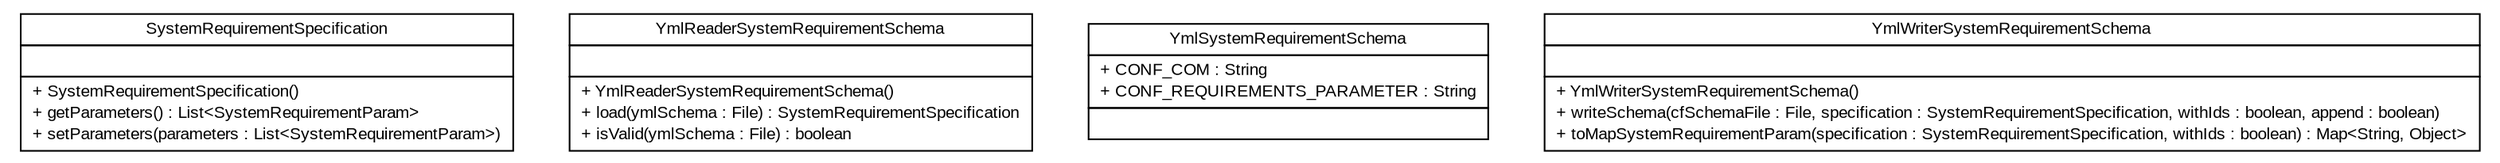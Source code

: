 #!/usr/local/bin/dot
#
# Class diagram 
# Generated by UMLGraph version R5_6-24-gf6e263 (http://www.umlgraph.org/)
#

digraph G {
	edge [fontname="arial",fontsize=10,labelfontname="arial",labelfontsize=10];
	node [fontname="arial",fontsize=10,shape=plaintext];
	nodesep=0.25;
	ranksep=0.5;
	// gov.sandia.cf.application.configuration.requirement.SystemRequirementSpecification
	c4632 [label=<<table title="gov.sandia.cf.application.configuration.requirement.SystemRequirementSpecification" border="0" cellborder="1" cellspacing="0" cellpadding="2" port="p" href="./SystemRequirementSpecification.html">
		<tr><td><table border="0" cellspacing="0" cellpadding="1">
<tr><td align="center" balign="center"> SystemRequirementSpecification </td></tr>
		</table></td></tr>
		<tr><td><table border="0" cellspacing="0" cellpadding="1">
<tr><td align="left" balign="left">  </td></tr>
		</table></td></tr>
		<tr><td><table border="0" cellspacing="0" cellpadding="1">
<tr><td align="left" balign="left"> + SystemRequirementSpecification() </td></tr>
<tr><td align="left" balign="left"> + getParameters() : List&lt;SystemRequirementParam&gt; </td></tr>
<tr><td align="left" balign="left"> + setParameters(parameters : List&lt;SystemRequirementParam&gt;) </td></tr>
		</table></td></tr>
		</table>>, URL="./SystemRequirementSpecification.html", fontname="arial", fontcolor="black", fontsize=10.0];
	// gov.sandia.cf.application.configuration.requirement.YmlReaderSystemRequirementSchema
	c4633 [label=<<table title="gov.sandia.cf.application.configuration.requirement.YmlReaderSystemRequirementSchema" border="0" cellborder="1" cellspacing="0" cellpadding="2" port="p" href="./YmlReaderSystemRequirementSchema.html">
		<tr><td><table border="0" cellspacing="0" cellpadding="1">
<tr><td align="center" balign="center"> YmlReaderSystemRequirementSchema </td></tr>
		</table></td></tr>
		<tr><td><table border="0" cellspacing="0" cellpadding="1">
<tr><td align="left" balign="left">  </td></tr>
		</table></td></tr>
		<tr><td><table border="0" cellspacing="0" cellpadding="1">
<tr><td align="left" balign="left"> + YmlReaderSystemRequirementSchema() </td></tr>
<tr><td align="left" balign="left"> + load(ymlSchema : File) : SystemRequirementSpecification </td></tr>
<tr><td align="left" balign="left"> + isValid(ymlSchema : File) : boolean </td></tr>
		</table></td></tr>
		</table>>, URL="./YmlReaderSystemRequirementSchema.html", fontname="arial", fontcolor="black", fontsize=10.0];
	// gov.sandia.cf.application.configuration.requirement.YmlSystemRequirementSchema
	c4634 [label=<<table title="gov.sandia.cf.application.configuration.requirement.YmlSystemRequirementSchema" border="0" cellborder="1" cellspacing="0" cellpadding="2" port="p" href="./YmlSystemRequirementSchema.html">
		<tr><td><table border="0" cellspacing="0" cellpadding="1">
<tr><td align="center" balign="center"> YmlSystemRequirementSchema </td></tr>
		</table></td></tr>
		<tr><td><table border="0" cellspacing="0" cellpadding="1">
<tr><td align="left" balign="left"> + CONF_COM : String </td></tr>
<tr><td align="left" balign="left"> + CONF_REQUIREMENTS_PARAMETER : String </td></tr>
		</table></td></tr>
		<tr><td><table border="0" cellspacing="0" cellpadding="1">
<tr><td align="left" balign="left">  </td></tr>
		</table></td></tr>
		</table>>, URL="./YmlSystemRequirementSchema.html", fontname="arial", fontcolor="black", fontsize=10.0];
	// gov.sandia.cf.application.configuration.requirement.YmlWriterSystemRequirementSchema
	c4635 [label=<<table title="gov.sandia.cf.application.configuration.requirement.YmlWriterSystemRequirementSchema" border="0" cellborder="1" cellspacing="0" cellpadding="2" port="p" href="./YmlWriterSystemRequirementSchema.html">
		<tr><td><table border="0" cellspacing="0" cellpadding="1">
<tr><td align="center" balign="center"> YmlWriterSystemRequirementSchema </td></tr>
		</table></td></tr>
		<tr><td><table border="0" cellspacing="0" cellpadding="1">
<tr><td align="left" balign="left">  </td></tr>
		</table></td></tr>
		<tr><td><table border="0" cellspacing="0" cellpadding="1">
<tr><td align="left" balign="left"> + YmlWriterSystemRequirementSchema() </td></tr>
<tr><td align="left" balign="left"> + writeSchema(cfSchemaFile : File, specification : SystemRequirementSpecification, withIds : boolean, append : boolean) </td></tr>
<tr><td align="left" balign="left"> + toMapSystemRequirementParam(specification : SystemRequirementSpecification, withIds : boolean) : Map&lt;String, Object&gt; </td></tr>
		</table></td></tr>
		</table>>, URL="./YmlWriterSystemRequirementSchema.html", fontname="arial", fontcolor="black", fontsize=10.0];
}

